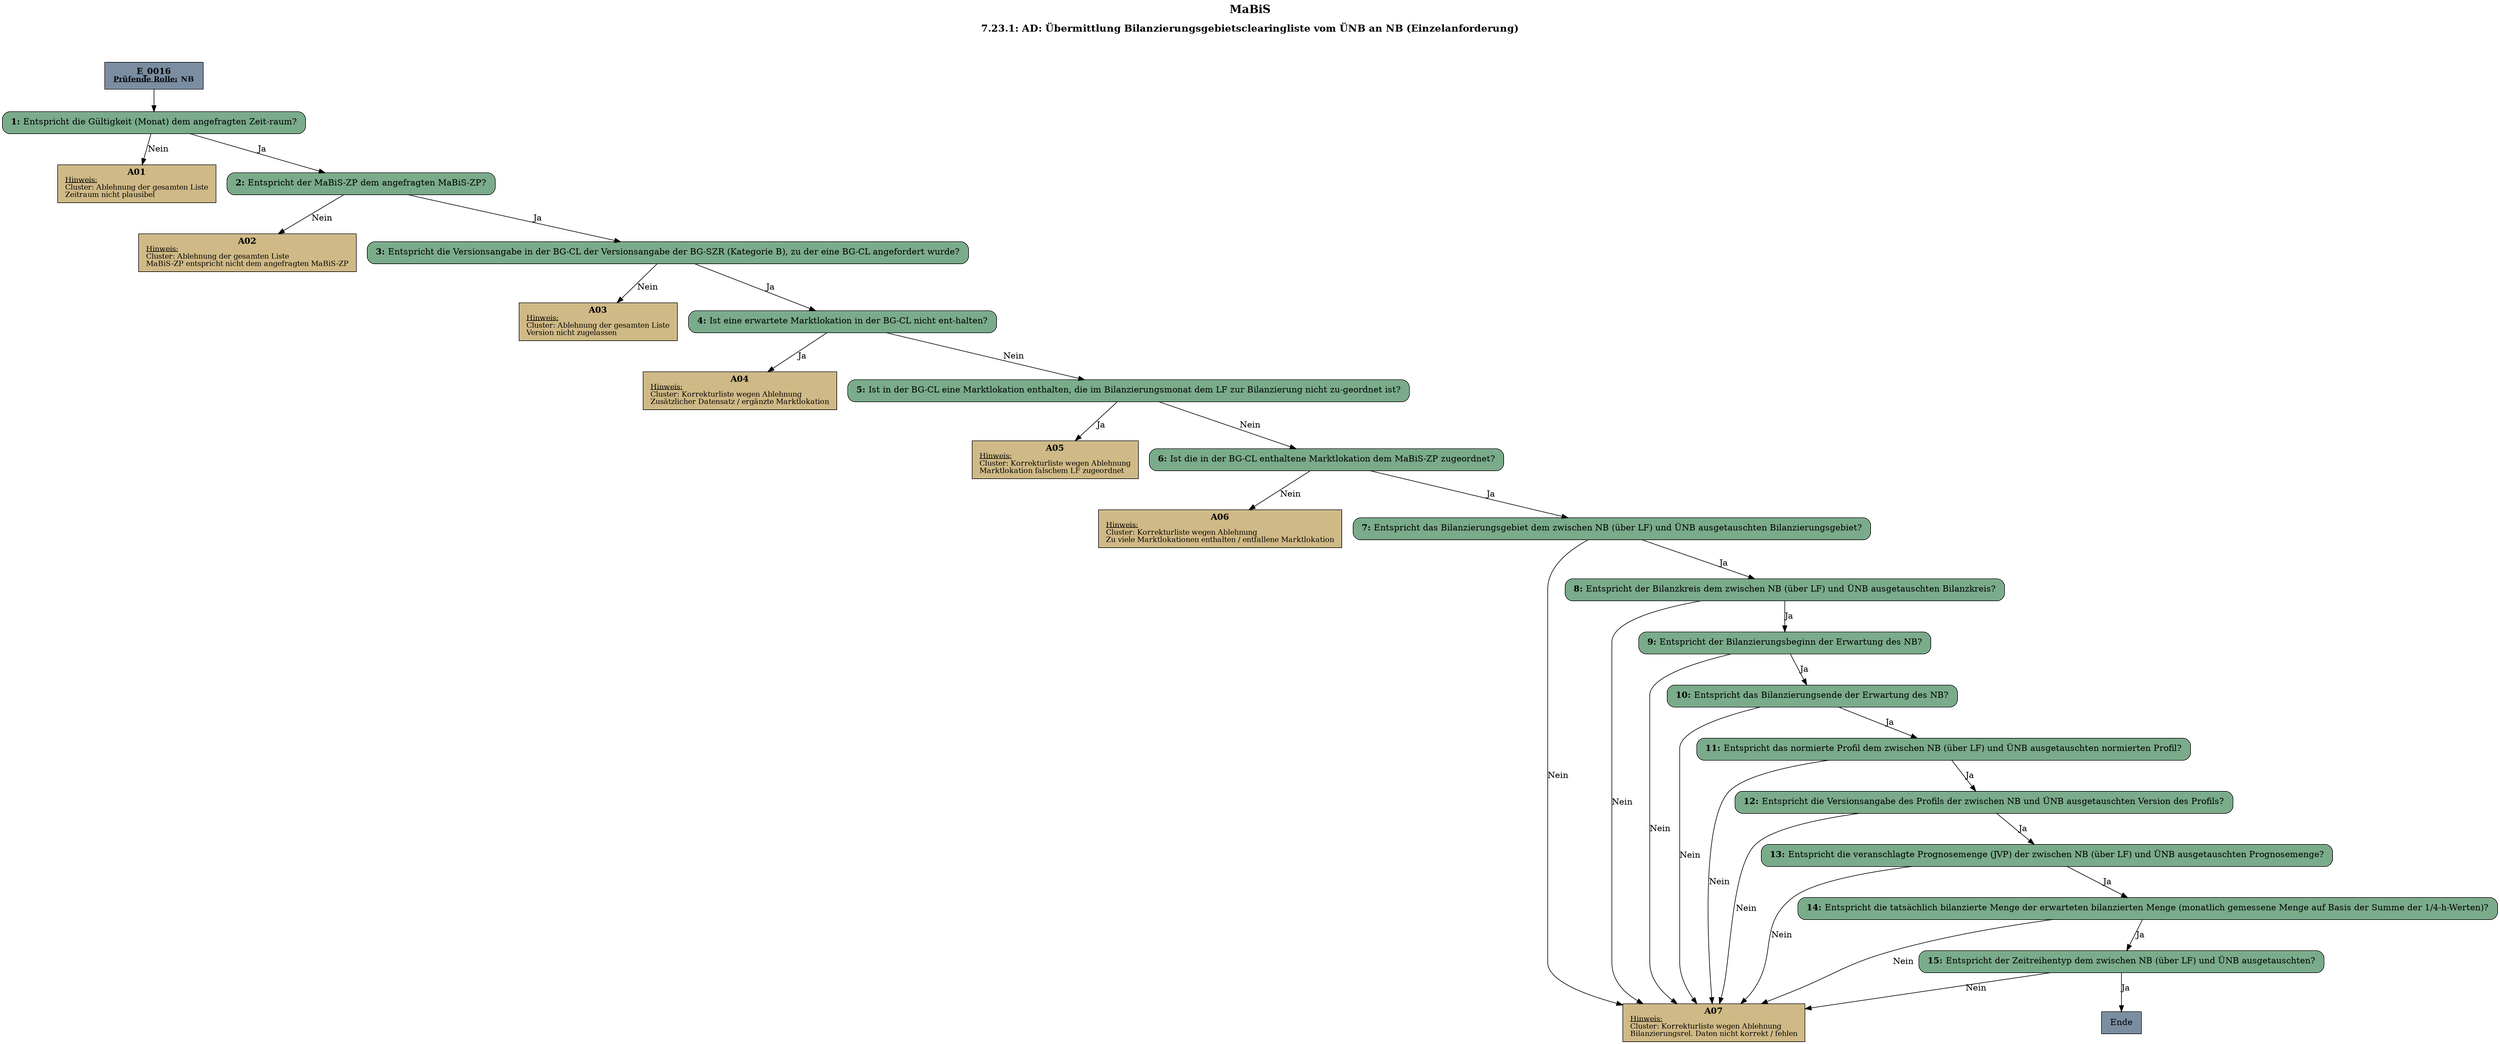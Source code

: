 digraph D {
    labelloc="t";
    label=<<B><FONT POINT-SIZE="18">MaBiS</FONT></B><BR/><BR/><B><FONT POINT-SIZE="16">7.23.1: AD: Übermittlung Bilanzierungsgebietsclearingliste vom ÜNB an NB (Einzelanforderung)</FONT></B><BR/><BR/><BR/><BR/>>;
    "Start" [margin="0.2,0.12", shape=box, style=filled, fillcolor="#7a8da1", label=<<B>E_0016</B><BR align="center"/><FONT point-size="12"><B><U>Prüfende Rolle:</U> NB</B></FONT><BR align="center"/>>];
    "1" [margin="0.2,0.12", shape=box, style="filled,rounded", fillcolor="#7aab8a", label=<<B>1: </B>Entspricht die Gültigkeit (Monat) dem angefragten Zeit-raum?<BR align="left"/>>];
    "A01" [margin="0.17,0.08", shape=box, style=filled, fillcolor="#cfb986", label=<<B>A01</B><BR align="center"/><FONT point-size="12"><U>Hinweis:</U><BR align="left"/>Cluster: Ablehnung der gesamten Liste<BR align="left"/>Zeitraum nicht plausibel<BR align="left"/></FONT>>];
    "2" [margin="0.2,0.12", shape=box, style="filled,rounded", fillcolor="#7aab8a", label=<<B>2: </B>Entspricht der MaBiS-ZP dem angefragten MaBiS-ZP?<BR align="left"/>>];
    "A02" [margin="0.17,0.08", shape=box, style=filled, fillcolor="#cfb986", label=<<B>A02</B><BR align="center"/><FONT point-size="12"><U>Hinweis:</U><BR align="left"/>Cluster: Ablehnung der gesamten Liste<BR align="left"/>MaBiS-ZP entspricht nicht dem angefragten MaBiS-ZP<BR align="left"/></FONT>>];
    "3" [margin="0.2,0.12", shape=box, style="filled,rounded", fillcolor="#7aab8a", label=<<B>3: </B>Entspricht die Versionsangabe in der BG-CL der Versionsangabe der BG-SZR (Kategorie B), zu der eine BG-CL angefordert wurde?<BR align="left"/>>];
    "A03" [margin="0.17,0.08", shape=box, style=filled, fillcolor="#cfb986", label=<<B>A03</B><BR align="center"/><FONT point-size="12"><U>Hinweis:</U><BR align="left"/>Cluster: Ablehnung der gesamten Liste<BR align="left"/>Version nicht zugelassen<BR align="left"/></FONT>>];
    "4" [margin="0.2,0.12", shape=box, style="filled,rounded", fillcolor="#7aab8a", label=<<B>4: </B>Ist eine erwartete Marktlokation in der BG-CL nicht ent-halten?<BR align="left"/>>];
    "A04" [margin="0.17,0.08", shape=box, style=filled, fillcolor="#cfb986", label=<<B>A04</B><BR align="center"/><FONT point-size="12"><U>Hinweis:</U><BR align="left"/>Cluster: Korrekturliste wegen Ablehnung <BR align="left"/>Zusätzlicher Datensatz / ergänzte Marktlokation<BR align="left"/></FONT>>];
    "5" [margin="0.2,0.12", shape=box, style="filled,rounded", fillcolor="#7aab8a", label=<<B>5: </B>Ist in der BG-CL eine Marktlokation enthalten, die im Bilanzierungsmonat dem LF zur Bilanzierung nicht zu-geordnet ist?<BR align="left"/>>];
    "A05" [margin="0.17,0.08", shape=box, style=filled, fillcolor="#cfb986", label=<<B>A05</B><BR align="center"/><FONT point-size="12"><U>Hinweis:</U><BR align="left"/>Cluster: Korrekturliste wegen Ablehnung<BR align="left"/>Marktlokation falschem LF zugeordnet<BR align="left"/></FONT>>];
    "6" [margin="0.2,0.12", shape=box, style="filled,rounded", fillcolor="#7aab8a", label=<<B>6: </B>Ist die in der BG-CL enthaltene Marktlokation dem MaBiS-ZP zugeordnet?<BR align="left"/>>];
    "A06" [margin="0.17,0.08", shape=box, style=filled, fillcolor="#cfb986", label=<<B>A06</B><BR align="center"/><FONT point-size="12"><U>Hinweis:</U><BR align="left"/>Cluster: Korrekturliste wegen Ablehnung<BR align="left"/>Zu viele Marktlokationen enthalten / entfallene Marktlokation<BR align="left"/></FONT>>];
    "7" [margin="0.2,0.12", shape=box, style="filled,rounded", fillcolor="#7aab8a", label=<<B>7: </B>Entspricht das Bilanzierungsgebiet dem zwischen NB (über LF) und ÜNB ausgetauschten Bilanzierungsgebiet?<BR align="left"/>>];
    "A07" [margin="0.17,0.08", shape=box, style=filled, fillcolor="#cfb986", label=<<B>A07</B><BR align="center"/><FONT point-size="12"><U>Hinweis:</U><BR align="left"/>Cluster: Korrekturliste wegen Ablehnung<BR align="left"/>Bilanzierungsrel. Daten nicht korrekt / fehlen<BR align="left"/></FONT>>];
    "8" [margin="0.2,0.12", shape=box, style="filled,rounded", fillcolor="#7aab8a", label=<<B>8: </B>Entspricht der Bilanzkreis dem zwischen NB (über LF) und ÜNB ausgetauschten Bilanzkreis?<BR align="left"/>>];
    "9" [margin="0.2,0.12", shape=box, style="filled,rounded", fillcolor="#7aab8a", label=<<B>9: </B>Entspricht der Bilanzierungsbeginn der Erwartung des NB?<BR align="left"/>>];
    "10" [margin="0.2,0.12", shape=box, style="filled,rounded", fillcolor="#7aab8a", label=<<B>10: </B>Entspricht das Bilanzierungsende der Erwartung des NB?<BR align="left"/>>];
    "11" [margin="0.2,0.12", shape=box, style="filled,rounded", fillcolor="#7aab8a", label=<<B>11: </B>Entspricht das normierte Profil dem zwischen NB (über LF) und ÜNB ausgetauschten normierten Profil?<BR align="left"/>>];
    "12" [margin="0.2,0.12", shape=box, style="filled,rounded", fillcolor="#7aab8a", label=<<B>12: </B>Entspricht die Versionsangabe des Profils der zwischen NB und ÜNB ausgetauschten Version des Profils?<BR align="left"/>>];
    "13" [margin="0.2,0.12", shape=box, style="filled,rounded", fillcolor="#7aab8a", label=<<B>13: </B>Entspricht die veranschlagte Prognosemenge (JVP) der zwischen NB (über LF) und ÜNB ausgetauschten Prognosemenge?<BR align="left"/>>];
    "14" [margin="0.2,0.12", shape=box, style="filled,rounded", fillcolor="#7aab8a", label=<<B>14: </B>Entspricht die tatsächlich bilanzierte Menge der erwarteten bilanzierten Menge (monatlich gemessene Menge auf Basis der Summe der 1/4-h-Werten)?<BR align="left"/>>];
    "15" [margin="0.2,0.12", shape=box, style="filled,rounded", fillcolor="#7aab8a", label=<<B>15: </B>Entspricht der Zeitreihentyp dem zwischen NB (über LF) und ÜNB ausgetauschten?<BR align="left"/>>];
    "Ende" [margin="0.2,0.12", shape=box, style=filled, fillcolor="#7a8da1", label="Ende"];

    "Start" -> "1";
    "1" -> "A01" [label="Nein"];
    "1" -> "2" [label="Ja"];
    "2" -> "A02" [label="Nein"];
    "2" -> "3" [label="Ja"];
    "3" -> "A03" [label="Nein"];
    "3" -> "4" [label="Ja"];
    "4" -> "A04" [label="Ja"];
    "4" -> "5" [label="Nein"];
    "5" -> "A05" [label="Ja"];
    "5" -> "6" [label="Nein"];
    "6" -> "A06" [label="Nein"];
    "6" -> "7" [label="Ja"];
    "7" -> "A07" [label="Nein"];
    "7" -> "8" [label="Ja"];
    "8" -> "A07" [label="Nein"];
    "8" -> "9" [label="Ja"];
    "9" -> "A07" [label="Nein"];
    "9" -> "10" [label="Ja"];
    "10" -> "A07" [label="Nein"];
    "10" -> "11" [label="Ja"];
    "11" -> "A07" [label="Nein"];
    "11" -> "12" [label="Ja"];
    "12" -> "A07" [label="Nein"];
    "12" -> "13" [label="Ja"];
    "13" -> "A07" [label="Nein"];
    "13" -> "14" [label="Ja"];
    "14" -> "A07" [label="Nein"];
    "14" -> "15" [label="Ja"];
    "15" -> "A07" [label="Nein"];
    "15" -> "Ende" [label="Ja"];

    bgcolor="transparent";
}
